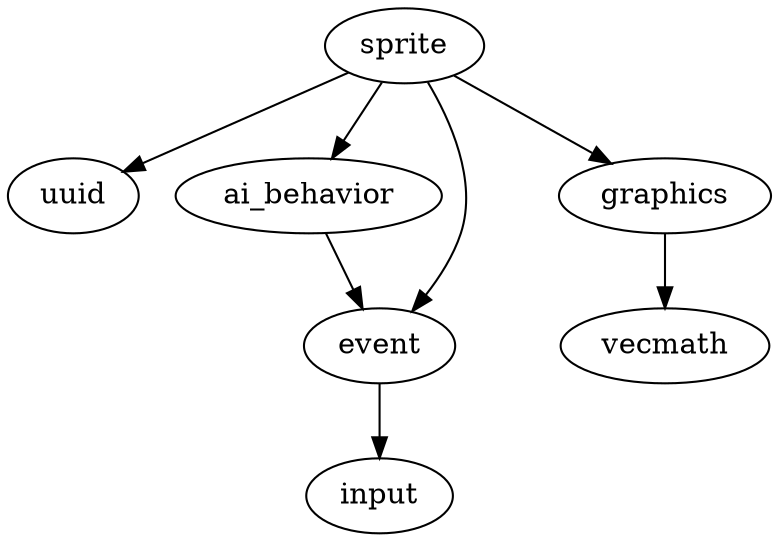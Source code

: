 digraph example3 {
    N0[label="sprite"];
    N1[label="uuid"];
    N2[label="ai_behavior"];
    N3[label="event"];
    N4[label="graphics"];
    N5[label="vecmath"];
    N6[label="input"];
    N2 -> N3[label=""];
    N4 -> N5[label=""];
    N0 -> N3[label=""];
    N0 -> N4[label=""];
    N0 -> N2[label=""];
    N0 -> N1[label=""];
    N3 -> N6[label=""];
}
